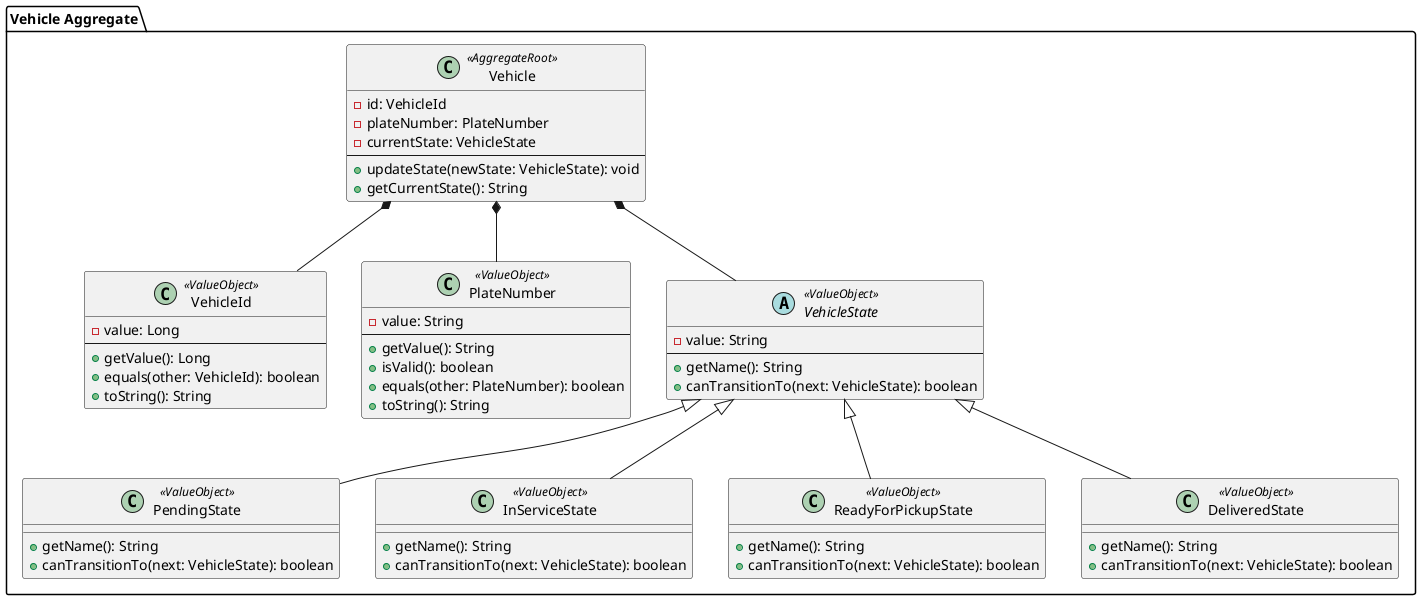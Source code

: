 @startuml Monitoring BC Aggregate

package "Vehicle Aggregate" {

  class Vehicle <<AggregateRoot>> {
    - id: VehicleId
    - plateNumber: PlateNumber
    - currentState: VehicleState
    --
    + updateState(newState: VehicleState): void
    + getCurrentState(): String
  }

  class VehicleId <<ValueObject>> {
    - value: Long
    --
    + getValue(): Long
    + equals(other: VehicleId): boolean
    + toString(): String
  }

  class PlateNumber <<ValueObject>> {
    - value: String
    --
    + getValue(): String
    + isValid(): boolean
    + equals(other: PlateNumber): boolean
    + toString(): String
  }

  abstract class VehicleState <<ValueObject>> {
    - value: String
    --
    + getName(): String
    + canTransitionTo(next: VehicleState): boolean
  }

  class PendingState <<ValueObject>> extends VehicleState {
    + getName(): String
    + canTransitionTo(next: VehicleState): boolean
  }

  class InServiceState <<ValueObject>> extends VehicleState {
    + getName(): String
    + canTransitionTo(next: VehicleState): boolean
  }

  class ReadyForPickupState <<ValueObject>> extends VehicleState {
    + getName(): String
    + canTransitionTo(next: VehicleState): boolean
  }

  class DeliveredState <<ValueObject>> extends VehicleState {
    + getName(): String
    + canTransitionTo(next: VehicleState): boolean
  }

  Vehicle *-- VehicleId
  Vehicle *-- PlateNumber
  Vehicle *-- VehicleState

}
@enduml
